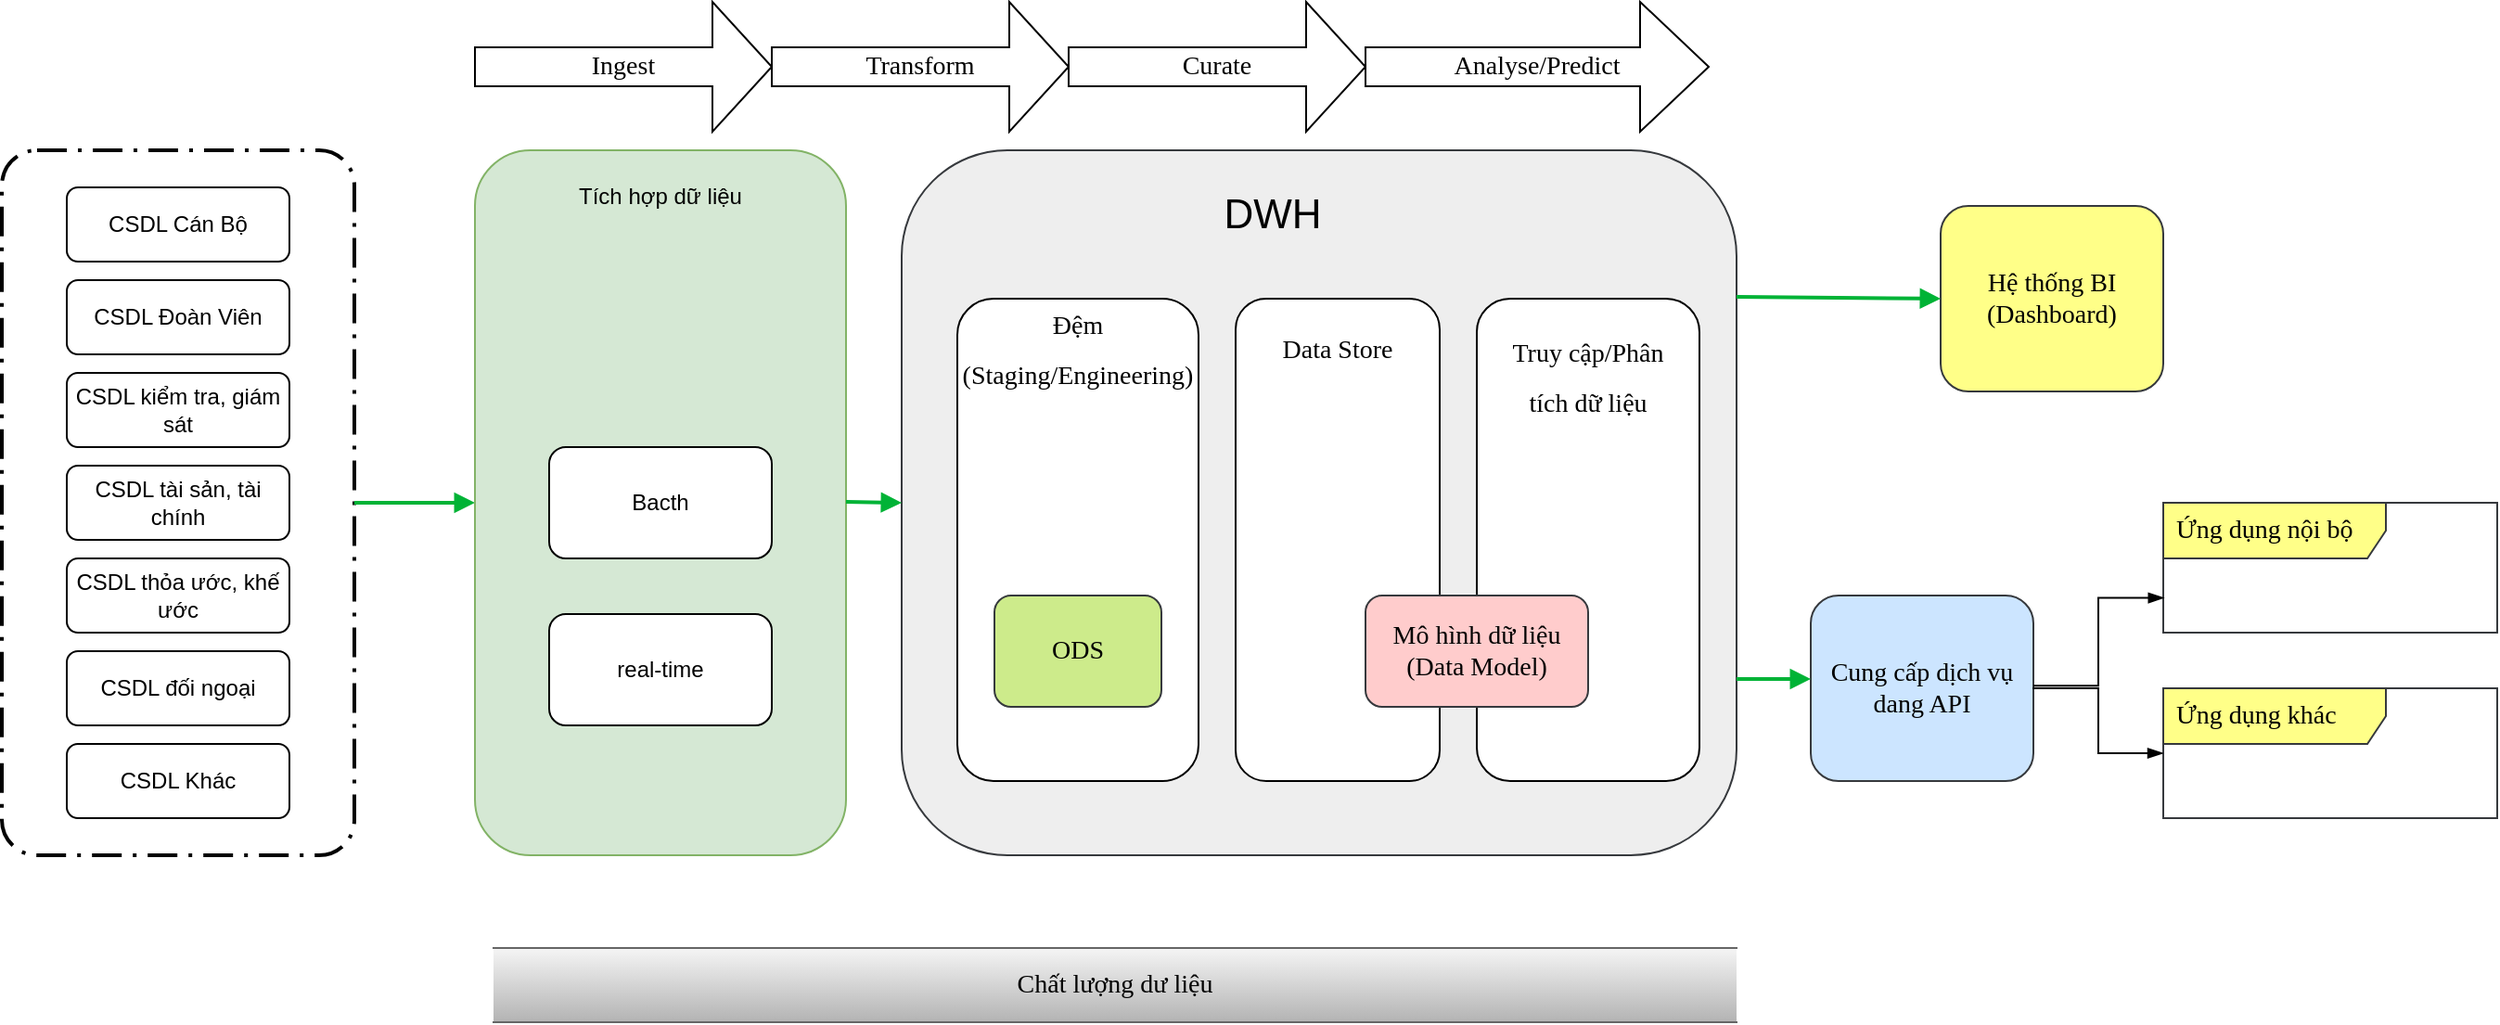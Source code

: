 <mxfile version="17.4.1" type="github">
  <diagram id="WeOnHiwsDIUa-Jz0Zz1w" name="Page-1">
    <mxGraphModel dx="1038" dy="547" grid="1" gridSize="10" guides="1" tooltips="1" connect="1" arrows="1" fold="1" page="1" pageScale="1" pageWidth="850" pageHeight="1100" math="0" shadow="0">
      <root>
        <mxCell id="0" />
        <mxCell id="1" parent="0" />
        <mxCell id="ITJzSfDLs2DuXyp1HyUB-1" value="CSDL Cán Bộ" style="rounded=1;whiteSpace=wrap;html=1;" vertex="1" parent="1">
          <mxGeometry x="75" y="140" width="120" height="40" as="geometry" />
        </mxCell>
        <mxCell id="ITJzSfDLs2DuXyp1HyUB-2" value="CSDL Đoàn Viên" style="rounded=1;whiteSpace=wrap;html=1;" vertex="1" parent="1">
          <mxGeometry x="75" y="190" width="120" height="40" as="geometry" />
        </mxCell>
        <mxCell id="ITJzSfDLs2DuXyp1HyUB-3" value="CSDL kiểm tra, giám sát" style="rounded=1;whiteSpace=wrap;html=1;" vertex="1" parent="1">
          <mxGeometry x="75" y="240" width="120" height="40" as="geometry" />
        </mxCell>
        <mxCell id="ITJzSfDLs2DuXyp1HyUB-4" value="CSDL tài sản, tài chính" style="rounded=1;whiteSpace=wrap;html=1;" vertex="1" parent="1">
          <mxGeometry x="75" y="290" width="120" height="40" as="geometry" />
        </mxCell>
        <mxCell id="ITJzSfDLs2DuXyp1HyUB-5" value="CSDL thỏa ước, khế ước" style="rounded=1;whiteSpace=wrap;html=1;" vertex="1" parent="1">
          <mxGeometry x="75" y="340" width="120" height="40" as="geometry" />
        </mxCell>
        <mxCell id="ITJzSfDLs2DuXyp1HyUB-6" value="CSDL đối ngoại" style="rounded=1;whiteSpace=wrap;html=1;" vertex="1" parent="1">
          <mxGeometry x="75" y="390" width="120" height="40" as="geometry" />
        </mxCell>
        <mxCell id="ITJzSfDLs2DuXyp1HyUB-7" value="CSDL Khác" style="rounded=1;whiteSpace=wrap;html=1;" vertex="1" parent="1">
          <mxGeometry x="75" y="440" width="120" height="40" as="geometry" />
        </mxCell>
        <mxCell id="ITJzSfDLs2DuXyp1HyUB-8" value="" style="points=[[0.25,0,0],[0.5,0,0],[0.75,0,0],[1,0.25,0],[1,0.5,0],[1,0.75,0],[0.75,1,0],[0.5,1,0],[0.25,1,0],[0,0.75,0],[0,0.5,0],[0,0.25,0]];rounded=1;arcSize=10;dashed=1;strokeColor=#000000;fillColor=none;gradientColor=none;dashPattern=8 3 1 3;strokeWidth=2;" vertex="1" parent="1">
          <mxGeometry x="40" y="120" width="190" height="380" as="geometry" />
        </mxCell>
        <mxCell id="ITJzSfDLs2DuXyp1HyUB-9" value="" style="edgeStyle=none;rounded=0;html=1;jettySize=auto;orthogonalLoop=1;strokeColor=#00B336;strokeWidth=2;fontColor=#000000;jumpStyle=none;endArrow=block;endFill=1;startArrow=none;" edge="1" parent="1" source="ITJzSfDLs2DuXyp1HyUB-8">
          <mxGeometry width="100" relative="1" as="geometry">
            <mxPoint x="230" y="310" as="sourcePoint" />
            <mxPoint x="295" y="310" as="targetPoint" />
          </mxGeometry>
        </mxCell>
        <mxCell id="ITJzSfDLs2DuXyp1HyUB-10" value="" style="rounded=1;whiteSpace=wrap;html=1;fillColor=#d5e8d4;strokeColor=#82b366;" vertex="1" parent="1">
          <mxGeometry x="295" y="120" width="200" height="380" as="geometry" />
        </mxCell>
        <mxCell id="ITJzSfDLs2DuXyp1HyUB-11" value="Tích hợp dữ liệu" style="text;html=1;strokeColor=none;fillColor=none;align=center;verticalAlign=middle;whiteSpace=wrap;rounded=0;" vertex="1" parent="1">
          <mxGeometry x="315" y="130" width="160" height="30" as="geometry" />
        </mxCell>
        <mxCell id="ITJzSfDLs2DuXyp1HyUB-12" value="Bacth" style="rounded=1;whiteSpace=wrap;html=1;" vertex="1" parent="1">
          <mxGeometry x="335" y="280" width="120" height="60" as="geometry" />
        </mxCell>
        <mxCell id="ITJzSfDLs2DuXyp1HyUB-13" value="real-time" style="rounded=1;whiteSpace=wrap;html=1;" vertex="1" parent="1">
          <mxGeometry x="335" y="370" width="120" height="60" as="geometry" />
        </mxCell>
        <mxCell id="ITJzSfDLs2DuXyp1HyUB-14" value="" style="rounded=1;whiteSpace=wrap;html=1;fillColor=#eeeeee;strokeColor=#36393d;" vertex="1" parent="1">
          <mxGeometry x="525" y="120" width="450" height="380" as="geometry" />
        </mxCell>
        <mxCell id="ITJzSfDLs2DuXyp1HyUB-15" value="&lt;font style=&quot;font-size: 22px&quot;&gt;DWH&lt;/font&gt;" style="text;html=1;strokeColor=none;fillColor=none;align=center;verticalAlign=middle;whiteSpace=wrap;rounded=0;" vertex="1" parent="1">
          <mxGeometry x="545" y="140" width="360" height="30" as="geometry" />
        </mxCell>
        <mxCell id="ITJzSfDLs2DuXyp1HyUB-16" value="" style="edgeStyle=none;rounded=0;html=1;jettySize=auto;orthogonalLoop=1;strokeColor=#00B336;strokeWidth=2;fontColor=#000000;jumpStyle=none;endArrow=block;endFill=1;startArrow=none;" edge="1" parent="1">
          <mxGeometry width="100" relative="1" as="geometry">
            <mxPoint x="495" y="309.5" as="sourcePoint" />
            <mxPoint x="525" y="310" as="targetPoint" />
          </mxGeometry>
        </mxCell>
        <mxCell id="ITJzSfDLs2DuXyp1HyUB-17" value="" style="rounded=1;whiteSpace=wrap;html=1;fontSize=22;" vertex="1" parent="1">
          <mxGeometry x="555" y="200" width="130" height="260" as="geometry" />
        </mxCell>
        <mxCell id="ITJzSfDLs2DuXyp1HyUB-18" value="&lt;font face=&quot;Times New Roman&quot; style=&quot;font-size: 14px&quot;&gt;Đệm (Staging/Engineering)&lt;/font&gt;" style="text;html=1;strokeColor=none;fillColor=none;align=center;verticalAlign=middle;whiteSpace=wrap;rounded=0;fontSize=22;" vertex="1" parent="1">
          <mxGeometry x="555" y="210" width="130" height="30" as="geometry" />
        </mxCell>
        <mxCell id="ITJzSfDLs2DuXyp1HyUB-19" value="ODS" style="rounded=1;whiteSpace=wrap;html=1;fontFamily=Times New Roman;fontSize=14;fillColor=#cdeb8b;strokeColor=#36393d;" vertex="1" parent="1">
          <mxGeometry x="575" y="360" width="90" height="60" as="geometry" />
        </mxCell>
        <mxCell id="ITJzSfDLs2DuXyp1HyUB-20" value="" style="rounded=1;whiteSpace=wrap;html=1;fontSize=22;" vertex="1" parent="1">
          <mxGeometry x="705" y="200" width="110" height="260" as="geometry" />
        </mxCell>
        <mxCell id="ITJzSfDLs2DuXyp1HyUB-21" value="&lt;font face=&quot;Times New Roman&quot;&gt;&lt;span style=&quot;font-size: 14px&quot;&gt;Data Store&lt;/span&gt;&lt;/font&gt;" style="text;html=1;strokeColor=none;fillColor=none;align=center;verticalAlign=middle;whiteSpace=wrap;rounded=0;fontSize=22;" vertex="1" parent="1">
          <mxGeometry x="710" y="210" width="100" height="30" as="geometry" />
        </mxCell>
        <mxCell id="ITJzSfDLs2DuXyp1HyUB-22" value="" style="rounded=1;whiteSpace=wrap;html=1;fontSize=22;" vertex="1" parent="1">
          <mxGeometry x="835" y="200" width="120" height="260" as="geometry" />
        </mxCell>
        <mxCell id="ITJzSfDLs2DuXyp1HyUB-23" value="&lt;font face=&quot;Times New Roman&quot;&gt;&lt;span style=&quot;font-size: 14px&quot;&gt;Truy cập/Phân tích dữ liệu&lt;/span&gt;&lt;/font&gt;" style="text;html=1;strokeColor=none;fillColor=none;align=center;verticalAlign=middle;whiteSpace=wrap;rounded=0;fontSize=22;" vertex="1" parent="1">
          <mxGeometry x="845" y="210" width="100" height="60" as="geometry" />
        </mxCell>
        <mxCell id="ITJzSfDLs2DuXyp1HyUB-24" value="Mô hình dữ liệu (Data Model)" style="rounded=1;whiteSpace=wrap;html=1;fontFamily=Times New Roman;fontSize=14;fillColor=#ffcccc;strokeColor=#36393d;" vertex="1" parent="1">
          <mxGeometry x="775" y="360" width="120" height="60" as="geometry" />
        </mxCell>
        <mxCell id="ITJzSfDLs2DuXyp1HyUB-25" value="Hệ thống BI (Dashboard)" style="rounded=1;whiteSpace=wrap;html=1;fontFamily=Times New Roman;fontSize=14;fillColor=#ffff88;strokeColor=#36393d;" vertex="1" parent="1">
          <mxGeometry x="1085" y="150" width="120" height="100" as="geometry" />
        </mxCell>
        <mxCell id="ITJzSfDLs2DuXyp1HyUB-26" value="" style="edgeStyle=none;rounded=0;html=1;jettySize=auto;orthogonalLoop=1;strokeColor=#00B336;strokeWidth=2;fontColor=#000000;jumpStyle=none;endArrow=block;endFill=1;startArrow=none;entryX=0;entryY=0.5;entryDx=0;entryDy=0;" edge="1" parent="1" target="ITJzSfDLs2DuXyp1HyUB-25">
          <mxGeometry width="100" relative="1" as="geometry">
            <mxPoint x="975" y="199" as="sourcePoint" />
            <mxPoint x="1005" y="199.5" as="targetPoint" />
          </mxGeometry>
        </mxCell>
        <mxCell id="ITJzSfDLs2DuXyp1HyUB-27" value="Cung cấp dịch vụ dang API" style="rounded=1;whiteSpace=wrap;html=1;fontFamily=Times New Roman;fontSize=14;fillColor=#cce5ff;strokeColor=#36393d;" vertex="1" parent="1">
          <mxGeometry x="1015" y="360" width="120" height="100" as="geometry" />
        </mxCell>
        <mxCell id="ITJzSfDLs2DuXyp1HyUB-28" value="Ứng dụng nội bộ" style="shape=umlFrame;whiteSpace=wrap;html=1;width=120;height=30;boundedLbl=1;verticalAlign=middle;align=left;spacingLeft=5;fontFamily=Times New Roman;fontSize=14;fillColor=#ffff88;strokeColor=#36393d;" vertex="1" parent="1">
          <mxGeometry x="1205" y="310" width="180" height="70" as="geometry" />
        </mxCell>
        <mxCell id="ITJzSfDLs2DuXyp1HyUB-29" value="Ứng dụng khác" style="shape=umlFrame;whiteSpace=wrap;html=1;width=120;height=30;boundedLbl=1;verticalAlign=middle;align=left;spacingLeft=5;fontFamily=Times New Roman;fontSize=14;fillColor=#ffff88;strokeColor=#36393d;" vertex="1" parent="1">
          <mxGeometry x="1205" y="410" width="180" height="70" as="geometry" />
        </mxCell>
        <mxCell id="ITJzSfDLs2DuXyp1HyUB-30" value="" style="edgeStyle=none;rounded=0;html=1;jettySize=auto;orthogonalLoop=1;strokeColor=#00B336;strokeWidth=2;fontColor=#000000;jumpStyle=none;endArrow=block;endFill=1;startArrow=none;exitX=1;exitY=0.75;exitDx=0;exitDy=0;" edge="1" parent="1" source="ITJzSfDLs2DuXyp1HyUB-14">
          <mxGeometry width="100" relative="1" as="geometry">
            <mxPoint x="985" y="410" as="sourcePoint" />
            <mxPoint x="1015" y="405" as="targetPoint" />
          </mxGeometry>
        </mxCell>
        <mxCell id="ITJzSfDLs2DuXyp1HyUB-31" value="" style="edgeStyle=elbowEdgeStyle;fontSize=12;html=1;endArrow=blockThin;endFill=1;rounded=0;fontFamily=Times New Roman;entryX=0.002;entryY=0.733;entryDx=0;entryDy=0;entryPerimeter=0;" edge="1" parent="1">
          <mxGeometry width="160" relative="1" as="geometry">
            <mxPoint x="1135" y="408.57" as="sourcePoint" />
            <mxPoint x="1205.36" y="361.31" as="targetPoint" />
          </mxGeometry>
        </mxCell>
        <mxCell id="ITJzSfDLs2DuXyp1HyUB-32" value="" style="edgeStyle=elbowEdgeStyle;fontSize=12;html=1;endArrow=blockThin;endFill=1;rounded=0;fontFamily=Times New Roman;" edge="1" parent="1" target="ITJzSfDLs2DuXyp1HyUB-29">
          <mxGeometry width="160" relative="1" as="geometry">
            <mxPoint x="1134.64" y="410.0" as="sourcePoint" />
            <mxPoint x="1205.0" y="362.74" as="targetPoint" />
          </mxGeometry>
        </mxCell>
        <mxCell id="ITJzSfDLs2DuXyp1HyUB-33" value="Chất lượng dư liệu" style="shape=partialRectangle;whiteSpace=wrap;html=1;left=0;right=0;fillColor=#f5f5f5;fontFamily=Times New Roman;fontSize=14;strokeColor=#666666;gradientColor=#b3b3b3;" vertex="1" parent="1">
          <mxGeometry x="305" y="550" width="670" height="40" as="geometry" />
        </mxCell>
        <mxCell id="ITJzSfDLs2DuXyp1HyUB-34" value="Ingest" style="shape=singleArrow;whiteSpace=wrap;html=1;fontFamily=Times New Roman;fontSize=14;" vertex="1" parent="1">
          <mxGeometry x="295" y="40" width="160" height="70" as="geometry" />
        </mxCell>
        <mxCell id="ITJzSfDLs2DuXyp1HyUB-36" value="Transform" style="shape=singleArrow;whiteSpace=wrap;html=1;fontFamily=Times New Roman;fontSize=14;" vertex="1" parent="1">
          <mxGeometry x="455" y="40" width="160" height="70" as="geometry" />
        </mxCell>
        <mxCell id="ITJzSfDLs2DuXyp1HyUB-37" value="Curate" style="shape=singleArrow;whiteSpace=wrap;html=1;fontFamily=Times New Roman;fontSize=14;" vertex="1" parent="1">
          <mxGeometry x="615" y="40" width="160" height="70" as="geometry" />
        </mxCell>
        <mxCell id="ITJzSfDLs2DuXyp1HyUB-38" value="Analyse/Predict" style="shape=singleArrow;whiteSpace=wrap;html=1;fontFamily=Times New Roman;fontSize=14;" vertex="1" parent="1">
          <mxGeometry x="775" y="40" width="185" height="70" as="geometry" />
        </mxCell>
      </root>
    </mxGraphModel>
  </diagram>
</mxfile>
